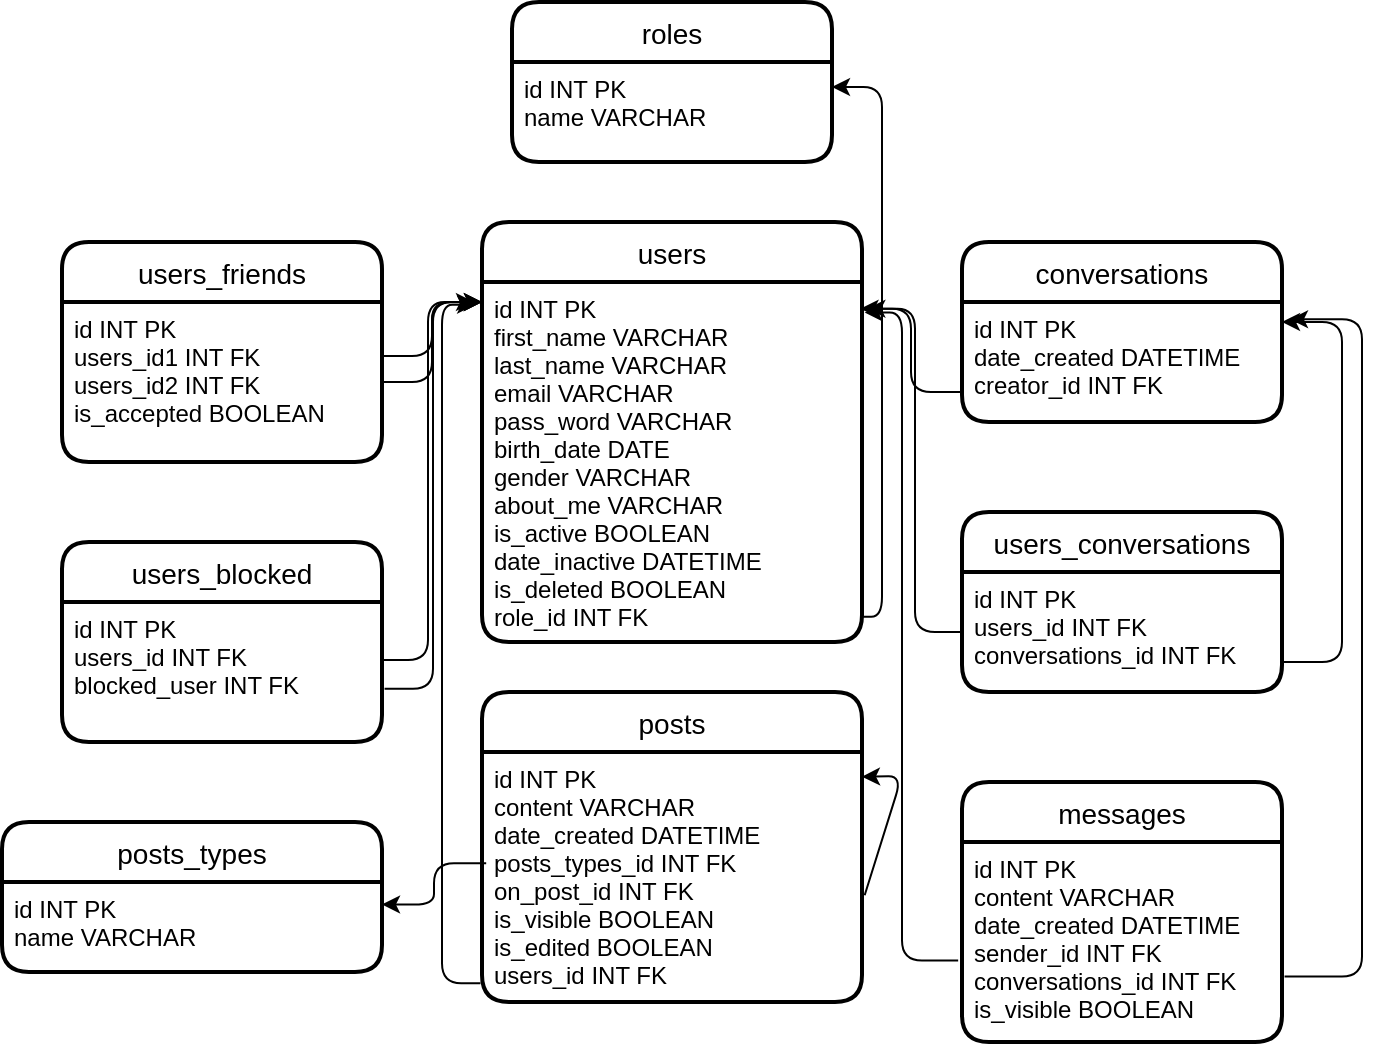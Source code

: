 <mxfile>
    <diagram id="P3E_55pYlSo_qYcGJgf6" name="Page-1">
        <mxGraphModel dx="804" dy="422" grid="1" gridSize="10" guides="1" tooltips="1" connect="1" arrows="1" fold="1" page="1" pageScale="1" pageWidth="827" pageHeight="1169" math="0" shadow="0">
            <root>
                <mxCell id="0"/>
                <mxCell id="1" parent="0"/>
                <mxCell id="2" value="roles" style="swimlane;childLayout=stackLayout;horizontal=1;startSize=30;horizontalStack=0;rounded=1;fontSize=14;fontStyle=0;strokeWidth=2;resizeParent=0;resizeLast=1;shadow=0;dashed=0;align=center;" parent="1" vertex="1">
                    <mxGeometry x="315" y="40" width="160" height="80" as="geometry"/>
                </mxCell>
                <mxCell id="3" value="id INT PK&#10;name VARCHAR" style="align=left;strokeColor=none;fillColor=none;spacingLeft=4;fontSize=12;verticalAlign=top;resizable=0;rotatable=0;part=1;" parent="2" vertex="1">
                    <mxGeometry y="30" width="160" height="50" as="geometry"/>
                </mxCell>
                <mxCell id="10" value="users_friends" style="swimlane;childLayout=stackLayout;horizontal=1;startSize=30;horizontalStack=0;rounded=1;fontSize=14;fontStyle=0;strokeWidth=2;resizeParent=0;resizeLast=1;shadow=0;dashed=0;align=center;" parent="1" vertex="1">
                    <mxGeometry x="90" y="160" width="160" height="110" as="geometry"/>
                </mxCell>
                <mxCell id="12" style="edgeStyle=none;html=1;" parent="10" source="11" target="10" edge="1">
                    <mxGeometry relative="1" as="geometry"/>
                </mxCell>
                <mxCell id="11" value="id INT PK&#10;users_id1 INT FK&#10;users_id2 INT FK&#10;is_accepted BOOLEAN" style="align=left;strokeColor=none;fillColor=none;spacingLeft=4;fontSize=12;verticalAlign=top;resizable=0;rotatable=0;part=1;" parent="10" vertex="1">
                    <mxGeometry y="30" width="160" height="80" as="geometry"/>
                </mxCell>
                <mxCell id="13" value="users_blocked" style="swimlane;childLayout=stackLayout;horizontal=1;startSize=30;horizontalStack=0;rounded=1;fontSize=14;fontStyle=0;strokeWidth=2;resizeParent=0;resizeLast=1;shadow=0;dashed=0;align=center;" parent="1" vertex="1">
                    <mxGeometry x="90" y="310" width="160" height="100" as="geometry"/>
                </mxCell>
                <mxCell id="14" style="edgeStyle=none;html=1;" parent="13" source="15" target="13" edge="1">
                    <mxGeometry relative="1" as="geometry"/>
                </mxCell>
                <mxCell id="15" value="id INT PK&#10;users_id INT FK&#10;blocked_user INT FK" style="align=left;strokeColor=none;fillColor=none;spacingLeft=4;fontSize=12;verticalAlign=top;resizable=0;rotatable=0;part=1;" parent="13" vertex="1">
                    <mxGeometry y="30" width="160" height="70" as="geometry"/>
                </mxCell>
                <mxCell id="16" value="users" style="swimlane;childLayout=stackLayout;horizontal=1;startSize=30;horizontalStack=0;rounded=1;fontSize=14;fontStyle=0;strokeWidth=2;resizeParent=0;resizeLast=1;shadow=0;dashed=0;align=center;" parent="1" vertex="1">
                    <mxGeometry x="300" y="150" width="190" height="210" as="geometry"/>
                </mxCell>
                <mxCell id="17" style="edgeStyle=none;html=1;" parent="16" source="18" target="16" edge="1">
                    <mxGeometry relative="1" as="geometry"/>
                </mxCell>
                <mxCell id="18" value="id INT PK&#10;first_name VARCHAR&#10;last_name VARCHAR&#10;email VARCHAR&#10;pass_word VARCHAR&#10;birth_date DATE&#10;gender VARCHAR&#10;about_me VARCHAR&#10;is_active BOOLEAN&#10;date_inactive DATETIME&#10;is_deleted BOOLEAN&#10;role_id INT FK" style="align=left;strokeColor=none;fillColor=none;spacingLeft=4;fontSize=12;verticalAlign=top;resizable=0;rotatable=0;part=1;" parent="16" vertex="1">
                    <mxGeometry y="30" width="190" height="180" as="geometry"/>
                </mxCell>
                <mxCell id="25" value="posts" style="swimlane;childLayout=stackLayout;horizontal=1;startSize=30;horizontalStack=0;rounded=1;fontSize=14;fontStyle=0;strokeWidth=2;resizeParent=0;resizeLast=1;shadow=0;dashed=0;align=center;" parent="1" vertex="1">
                    <mxGeometry x="300" y="385" width="190" height="155" as="geometry"/>
                </mxCell>
                <mxCell id="26" style="edgeStyle=none;html=1;" parent="25" source="27" target="25" edge="1">
                    <mxGeometry relative="1" as="geometry"/>
                </mxCell>
                <mxCell id="27" value="id INT PK&#10;content VARCHAR&#10;date_created DATETIME&#10;posts_types_id INT FK&#10;on_post_id INT FK&#10;is_visible BOOLEAN&#10;is_edited BOOLEAN&#10;users_id INT FK" style="align=left;strokeColor=none;fillColor=none;spacingLeft=4;fontSize=12;verticalAlign=top;resizable=0;rotatable=0;part=1;" parent="25" vertex="1">
                    <mxGeometry y="30" width="190" height="125" as="geometry"/>
                </mxCell>
                <mxCell id="56" value="" style="edgeStyle=elbowEdgeStyle;elbow=horizontal;endArrow=classic;html=1;entryX=1;entryY=0.099;entryDx=0;entryDy=0;entryPerimeter=0;exitX=1.007;exitY=0.573;exitDx=0;exitDy=0;exitPerimeter=0;" edge="1" parent="25" source="27" target="27">
                    <mxGeometry width="50" height="50" relative="1" as="geometry">
                        <mxPoint x="-20" y="125" as="sourcePoint"/>
                        <mxPoint x="30" y="75" as="targetPoint"/>
                        <Array as="points">
                            <mxPoint x="210" y="42"/>
                        </Array>
                    </mxGeometry>
                </mxCell>
                <mxCell id="28" value="posts_types" style="swimlane;childLayout=stackLayout;horizontal=1;startSize=30;horizontalStack=0;rounded=1;fontSize=14;fontStyle=0;strokeWidth=2;resizeParent=0;resizeLast=1;shadow=0;dashed=0;align=center;" parent="1" vertex="1">
                    <mxGeometry x="60" y="450" width="190" height="75" as="geometry"/>
                </mxCell>
                <mxCell id="29" style="edgeStyle=none;html=1;" parent="28" source="30" target="28" edge="1">
                    <mxGeometry relative="1" as="geometry"/>
                </mxCell>
                <mxCell id="30" value="id INT PK&#10;name VARCHAR " style="align=left;strokeColor=none;fillColor=none;spacingLeft=4;fontSize=12;verticalAlign=top;resizable=0;rotatable=0;part=1;" parent="28" vertex="1">
                    <mxGeometry y="30" width="190" height="45" as="geometry"/>
                </mxCell>
                <mxCell id="34" value="conversations" style="swimlane;childLayout=stackLayout;horizontal=1;startSize=30;horizontalStack=0;rounded=1;fontSize=14;fontStyle=0;strokeWidth=2;resizeParent=0;resizeLast=1;shadow=0;dashed=0;align=center;" parent="1" vertex="1">
                    <mxGeometry x="540" y="160" width="160" height="90" as="geometry"/>
                </mxCell>
                <mxCell id="35" style="edgeStyle=none;html=1;" parent="34" source="36" target="34" edge="1">
                    <mxGeometry relative="1" as="geometry"/>
                </mxCell>
                <mxCell id="36" value="id INT PK&#10;date_created DATETIME&#10;creator_id INT FK" style="align=left;strokeColor=none;fillColor=none;spacingLeft=4;fontSize=12;verticalAlign=top;resizable=0;rotatable=0;part=1;" parent="34" vertex="1">
                    <mxGeometry y="30" width="160" height="60" as="geometry"/>
                </mxCell>
                <mxCell id="37" value="users_conversations" style="swimlane;childLayout=stackLayout;horizontal=1;startSize=30;horizontalStack=0;rounded=1;fontSize=14;fontStyle=0;strokeWidth=2;resizeParent=0;resizeLast=1;shadow=0;dashed=0;align=center;" parent="1" vertex="1">
                    <mxGeometry x="540" y="295" width="160" height="90" as="geometry"/>
                </mxCell>
                <mxCell id="38" style="edgeStyle=none;html=1;" parent="37" source="39" target="37" edge="1">
                    <mxGeometry relative="1" as="geometry"/>
                </mxCell>
                <mxCell id="39" value="id INT PK&#10;users_id INT FK&#10;conversations_id INT FK" style="align=left;strokeColor=none;fillColor=none;spacingLeft=4;fontSize=12;verticalAlign=top;resizable=0;rotatable=0;part=1;" parent="37" vertex="1">
                    <mxGeometry y="30" width="160" height="60" as="geometry"/>
                </mxCell>
                <mxCell id="40" value="messages" style="swimlane;childLayout=stackLayout;horizontal=1;startSize=30;horizontalStack=0;rounded=1;fontSize=14;fontStyle=0;strokeWidth=2;resizeParent=0;resizeLast=1;shadow=0;dashed=0;align=center;" parent="1" vertex="1">
                    <mxGeometry x="540" y="430" width="160" height="130" as="geometry"/>
                </mxCell>
                <mxCell id="41" style="edgeStyle=none;html=1;" parent="40" source="42" target="40" edge="1">
                    <mxGeometry relative="1" as="geometry"/>
                </mxCell>
                <mxCell id="42" value="id INT PK&#10;content VARCHAR&#10;date_created DATETIME&#10;sender_id INT FK&#10;conversations_id INT FK&#10;is_visible BOOLEAN" style="align=left;strokeColor=none;fillColor=none;spacingLeft=4;fontSize=12;verticalAlign=top;resizable=0;rotatable=0;part=1;" parent="40" vertex="1">
                    <mxGeometry y="30" width="160" height="100" as="geometry"/>
                </mxCell>
                <mxCell id="44" value="" style="edgeStyle=elbowEdgeStyle;elbow=horizontal;endArrow=classic;html=1;exitX=1;exitY=0.5;exitDx=0;exitDy=0;entryX=0;entryY=0.056;entryDx=0;entryDy=0;entryPerimeter=0;" edge="1" parent="1" source="11" target="18">
                    <mxGeometry width="50" height="50" relative="1" as="geometry">
                        <mxPoint x="240" y="260" as="sourcePoint"/>
                        <mxPoint x="290" y="210" as="targetPoint"/>
                    </mxGeometry>
                </mxCell>
                <mxCell id="45" value="" style="edgeStyle=elbowEdgeStyle;elbow=horizontal;endArrow=classic;html=1;" edge="1" parent="1">
                    <mxGeometry width="50" height="50" relative="1" as="geometry">
                        <mxPoint x="250" y="217" as="sourcePoint"/>
                        <mxPoint x="300" y="190" as="targetPoint"/>
                    </mxGeometry>
                </mxCell>
                <mxCell id="46" value="" style="edgeStyle=elbowEdgeStyle;elbow=horizontal;endArrow=classic;html=1;exitX=0.996;exitY=0.93;exitDx=0;exitDy=0;entryX=1;entryY=0.25;entryDx=0;entryDy=0;exitPerimeter=0;" edge="1" parent="1" source="18" target="3">
                    <mxGeometry width="50" height="50" relative="1" as="geometry">
                        <mxPoint x="270" y="250" as="sourcePoint"/>
                        <mxPoint x="320" y="210.08" as="targetPoint"/>
                        <Array as="points">
                            <mxPoint x="500" y="220"/>
                        </Array>
                    </mxGeometry>
                </mxCell>
                <mxCell id="47" value="" style="edgeStyle=elbowEdgeStyle;elbow=horizontal;endArrow=classic;html=1;exitX=1.008;exitY=0.619;exitDx=0;exitDy=0;exitPerimeter=0;" edge="1" parent="1" source="15">
                    <mxGeometry width="50" height="50" relative="1" as="geometry">
                        <mxPoint x="280" y="260" as="sourcePoint"/>
                        <mxPoint x="300" y="190" as="targetPoint"/>
                    </mxGeometry>
                </mxCell>
                <mxCell id="48" value="" style="edgeStyle=elbowEdgeStyle;elbow=horizontal;endArrow=classic;html=1;" edge="1" parent="1">
                    <mxGeometry width="50" height="50" relative="1" as="geometry">
                        <mxPoint x="250" y="369" as="sourcePoint"/>
                        <mxPoint x="296" y="190" as="targetPoint"/>
                    </mxGeometry>
                </mxCell>
                <mxCell id="49" value="" style="edgeStyle=elbowEdgeStyle;elbow=horizontal;endArrow=classic;html=1;exitX=0;exitY=0.75;exitDx=0;exitDy=0;entryX=0.996;entryY=0.074;entryDx=0;entryDy=0;entryPerimeter=0;" edge="1" parent="1" source="36" target="18">
                    <mxGeometry width="50" height="50" relative="1" as="geometry">
                        <mxPoint x="300" y="280" as="sourcePoint"/>
                        <mxPoint x="350" y="240.08" as="targetPoint"/>
                    </mxGeometry>
                </mxCell>
                <mxCell id="50" value="" style="edgeStyle=elbowEdgeStyle;elbow=horizontal;endArrow=classic;html=1;exitX=0;exitY=0.5;exitDx=0;exitDy=0;entryX=1.014;entryY=0.074;entryDx=0;entryDy=0;entryPerimeter=0;" edge="1" parent="1" source="39" target="18">
                    <mxGeometry width="50" height="50" relative="1" as="geometry">
                        <mxPoint x="310" y="290" as="sourcePoint"/>
                        <mxPoint x="360" y="250.08" as="targetPoint"/>
                    </mxGeometry>
                </mxCell>
                <mxCell id="51" value="" style="edgeStyle=elbowEdgeStyle;elbow=horizontal;endArrow=classic;html=1;exitX=1;exitY=0.75;exitDx=0;exitDy=0;" edge="1" parent="1" source="39">
                    <mxGeometry width="50" height="50" relative="1" as="geometry">
                        <mxPoint x="320" y="300" as="sourcePoint"/>
                        <mxPoint x="700" y="200" as="targetPoint"/>
                        <Array as="points">
                            <mxPoint x="730" y="285"/>
                        </Array>
                    </mxGeometry>
                </mxCell>
                <mxCell id="52" value="" style="edgeStyle=elbowEdgeStyle;elbow=horizontal;endArrow=classic;html=1;exitX=1.008;exitY=0.673;exitDx=0;exitDy=0;entryX=1.025;entryY=0.144;entryDx=0;entryDy=0;entryPerimeter=0;exitPerimeter=0;" edge="1" parent="1" source="42" target="36">
                    <mxGeometry width="50" height="50" relative="1" as="geometry">
                        <mxPoint x="330" y="310" as="sourcePoint"/>
                        <mxPoint x="380" y="270.08" as="targetPoint"/>
                        <Array as="points">
                            <mxPoint x="740" y="360"/>
                        </Array>
                    </mxGeometry>
                </mxCell>
                <mxCell id="53" value="" style="edgeStyle=elbowEdgeStyle;elbow=horizontal;endArrow=classic;html=1;exitX=-0.012;exitY=0.593;exitDx=0;exitDy=0;entryX=1.007;entryY=0.085;entryDx=0;entryDy=0;entryPerimeter=0;exitPerimeter=0;" edge="1" parent="1" source="42" target="18">
                    <mxGeometry width="50" height="50" relative="1" as="geometry">
                        <mxPoint x="340" y="320" as="sourcePoint"/>
                        <mxPoint x="390" y="280.08" as="targetPoint"/>
                        <Array as="points">
                            <mxPoint x="510" y="360"/>
                        </Array>
                    </mxGeometry>
                </mxCell>
                <mxCell id="54" value="" style="edgeStyle=elbowEdgeStyle;elbow=horizontal;endArrow=classic;html=1;exitX=-0.004;exitY=0.925;exitDx=0;exitDy=0;entryX=-0.018;entryY=0.063;entryDx=0;entryDy=0;entryPerimeter=0;exitPerimeter=0;" edge="1" parent="1" source="27" target="18">
                    <mxGeometry width="50" height="50" relative="1" as="geometry">
                        <mxPoint x="350" y="330" as="sourcePoint"/>
                        <mxPoint x="400" y="290.08" as="targetPoint"/>
                        <Array as="points">
                            <mxPoint x="280" y="370"/>
                        </Array>
                    </mxGeometry>
                </mxCell>
                <mxCell id="57" value="" style="edgeStyle=elbowEdgeStyle;elbow=horizontal;endArrow=classic;html=1;exitX=0.011;exitY=0.445;exitDx=0;exitDy=0;entryX=1;entryY=0.25;entryDx=0;entryDy=0;exitPerimeter=0;" edge="1" parent="1" source="27" target="30">
                    <mxGeometry width="50" height="50" relative="1" as="geometry">
                        <mxPoint x="370" y="350" as="sourcePoint"/>
                        <mxPoint x="420" y="310.08" as="targetPoint"/>
                    </mxGeometry>
                </mxCell>
            </root>
        </mxGraphModel>
    </diagram>
</mxfile>